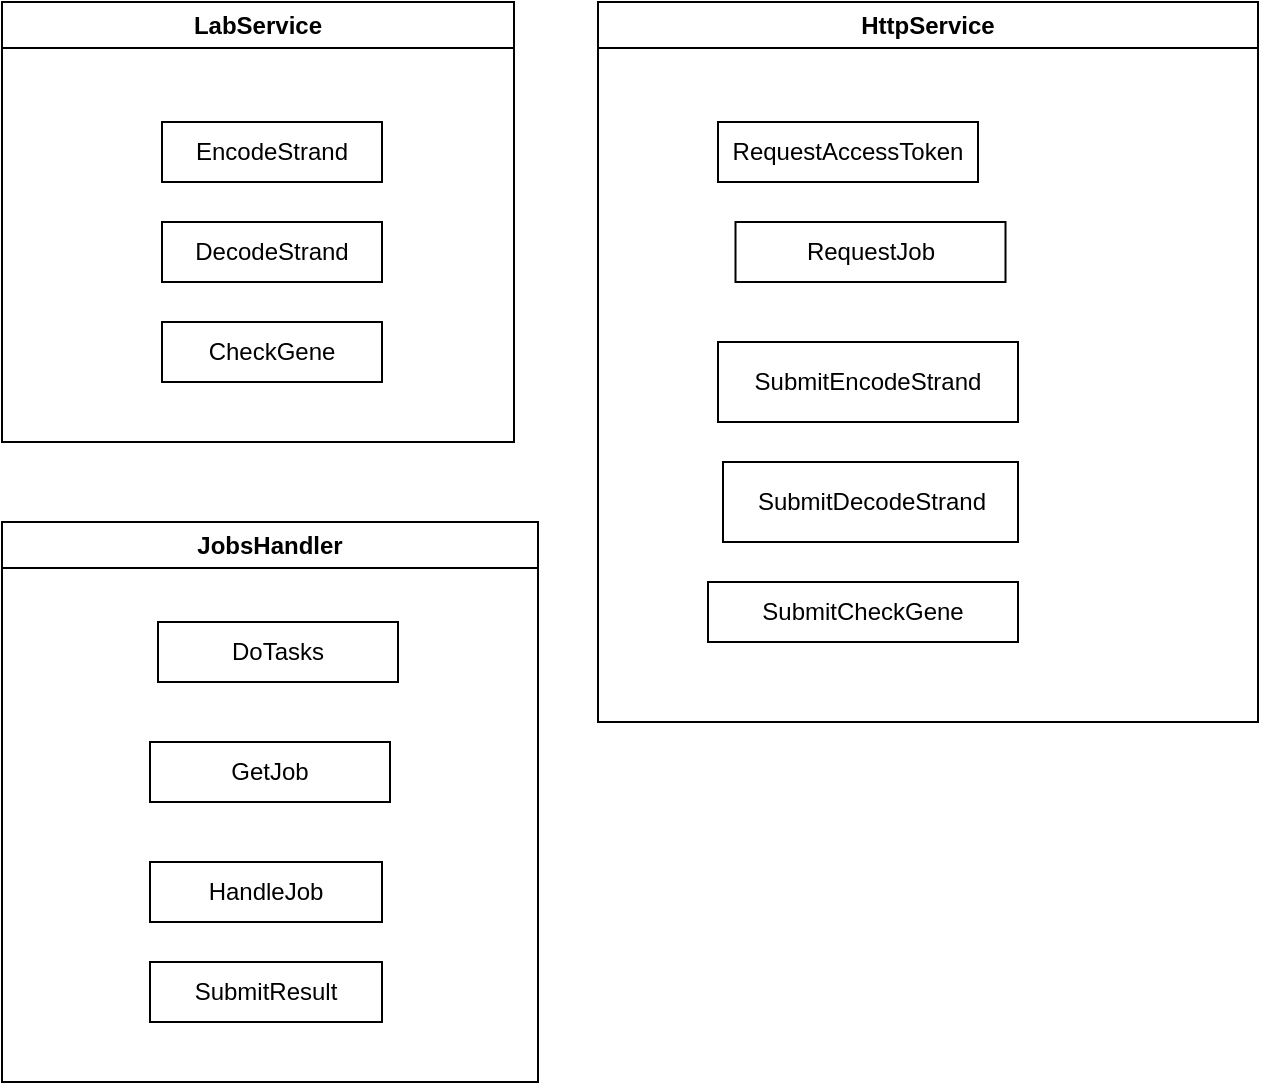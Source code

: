 <mxfile version="20.8.10" type="device"><diagram id="C5RBs43oDa-KdzZeNtuy" name="Page-1"><mxGraphModel dx="1418" dy="828" grid="1" gridSize="10" guides="1" tooltips="1" connect="1" arrows="1" fold="1" page="1" pageScale="1" pageWidth="827" pageHeight="1169" math="0" shadow="0"><root><mxCell id="WIyWlLk6GJQsqaUBKTNV-0"/><mxCell id="WIyWlLk6GJQsqaUBKTNV-1" parent="WIyWlLk6GJQsqaUBKTNV-0"/><mxCell id="JhjPFXFvB14qLQgrknDv-1" value="LabService" style="swimlane;whiteSpace=wrap;html=1;" vertex="1" parent="WIyWlLk6GJQsqaUBKTNV-1"><mxGeometry x="42" y="60" width="256" height="220" as="geometry"/></mxCell><mxCell id="JhjPFXFvB14qLQgrknDv-2" value="EncodeStrand" style="rounded=0;whiteSpace=wrap;html=1;" vertex="1" parent="JhjPFXFvB14qLQgrknDv-1"><mxGeometry x="80" y="60" width="110" height="30" as="geometry"/></mxCell><mxCell id="JhjPFXFvB14qLQgrknDv-4" value="DecodeStrand" style="rounded=0;whiteSpace=wrap;html=1;" vertex="1" parent="JhjPFXFvB14qLQgrknDv-1"><mxGeometry x="80" y="110" width="110" height="30" as="geometry"/></mxCell><mxCell id="JhjPFXFvB14qLQgrknDv-5" value="CheckGene" style="rounded=0;whiteSpace=wrap;html=1;" vertex="1" parent="JhjPFXFvB14qLQgrknDv-1"><mxGeometry x="80" y="160" width="110" height="30" as="geometry"/></mxCell><mxCell id="JhjPFXFvB14qLQgrknDv-6" value="HttpService" style="swimlane;whiteSpace=wrap;html=1;" vertex="1" parent="WIyWlLk6GJQsqaUBKTNV-1"><mxGeometry x="340" y="60" width="330" height="360" as="geometry"/></mxCell><mxCell id="JhjPFXFvB14qLQgrknDv-7" value="RequestAccessToken" style="rounded=0;whiteSpace=wrap;html=1;" vertex="1" parent="JhjPFXFvB14qLQgrknDv-6"><mxGeometry x="60" y="60" width="130" height="30" as="geometry"/></mxCell><mxCell id="JhjPFXFvB14qLQgrknDv-9" value="RequestJob" style="rounded=0;whiteSpace=wrap;html=1;" vertex="1" parent="JhjPFXFvB14qLQgrknDv-6"><mxGeometry x="68.75" y="110" width="135" height="30" as="geometry"/></mxCell><mxCell id="JhjPFXFvB14qLQgrknDv-13" value="SubmitEncodeStrand" style="rounded=0;whiteSpace=wrap;html=1;" vertex="1" parent="JhjPFXFvB14qLQgrknDv-6"><mxGeometry x="60" y="170" width="150" height="40" as="geometry"/></mxCell><mxCell id="JhjPFXFvB14qLQgrknDv-14" value="SubmitDecodeStrand" style="rounded=0;whiteSpace=wrap;html=1;" vertex="1" parent="JhjPFXFvB14qLQgrknDv-6"><mxGeometry x="62.5" y="230" width="147.5" height="40" as="geometry"/></mxCell><mxCell id="JhjPFXFvB14qLQgrknDv-15" value="SubmitCheckGene" style="rounded=0;whiteSpace=wrap;html=1;" vertex="1" parent="JhjPFXFvB14qLQgrknDv-6"><mxGeometry x="55" y="290" width="155" height="30" as="geometry"/></mxCell><mxCell id="JhjPFXFvB14qLQgrknDv-8" value="JobsHandler" style="swimlane;whiteSpace=wrap;html=1;" vertex="1" parent="WIyWlLk6GJQsqaUBKTNV-1"><mxGeometry x="42" y="320" width="268" height="280" as="geometry"/></mxCell><mxCell id="JhjPFXFvB14qLQgrknDv-10" value="GetJob" style="rounded=0;whiteSpace=wrap;html=1;" vertex="1" parent="JhjPFXFvB14qLQgrknDv-8"><mxGeometry x="74" y="110" width="120" height="30" as="geometry"/></mxCell><mxCell id="JhjPFXFvB14qLQgrknDv-11" value="HandleJob" style="rounded=0;whiteSpace=wrap;html=1;" vertex="1" parent="JhjPFXFvB14qLQgrknDv-8"><mxGeometry x="74" y="170" width="116" height="30" as="geometry"/></mxCell><mxCell id="JhjPFXFvB14qLQgrknDv-12" value="SubmitResult" style="rounded=0;whiteSpace=wrap;html=1;" vertex="1" parent="JhjPFXFvB14qLQgrknDv-8"><mxGeometry x="74" y="220" width="116" height="30" as="geometry"/></mxCell><mxCell id="JhjPFXFvB14qLQgrknDv-17" value="DoTasks" style="rounded=0;whiteSpace=wrap;html=1;" vertex="1" parent="JhjPFXFvB14qLQgrknDv-8"><mxGeometry x="78" y="50" width="120" height="30" as="geometry"/></mxCell></root></mxGraphModel></diagram></mxfile>